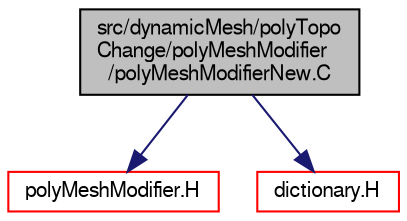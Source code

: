 digraph "src/dynamicMesh/polyTopoChange/polyMeshModifier/polyMeshModifierNew.C"
{
  bgcolor="transparent";
  edge [fontname="FreeSans",fontsize="10",labelfontname="FreeSans",labelfontsize="10"];
  node [fontname="FreeSans",fontsize="10",shape=record];
  Node0 [label="src/dynamicMesh/polyTopo\lChange/polyMeshModifier\l/polyMeshModifierNew.C",height=0.2,width=0.4,color="black", fillcolor="grey75", style="filled", fontcolor="black"];
  Node0 -> Node1 [color="midnightblue",fontsize="10",style="solid",fontname="FreeSans"];
  Node1 [label="polyMeshModifier.H",height=0.2,width=0.4,color="red",URL="$a00683.html"];
  Node0 -> Node151 [color="midnightblue",fontsize="10",style="solid",fontname="FreeSans"];
  Node151 [label="dictionary.H",height=0.2,width=0.4,color="red",URL="$a08804.html"];
}
